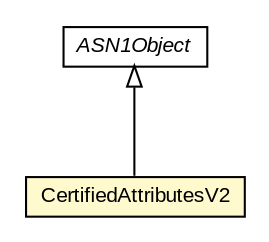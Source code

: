 #!/usr/local/bin/dot
#
# Class diagram 
# Generated by UMLGraph version R5_6-24-gf6e263 (http://www.umlgraph.org/)
#

digraph G {
	edge [fontname="arial",fontsize=10,labelfontname="arial",labelfontsize=10];
	node [fontname="arial",fontsize=10,shape=plaintext];
	nodesep=0.25;
	ranksep=0.5;
	// eu.europa.esig.dss.cades.CertifiedAttributesV2
	c253062 [label=<<table title="eu.europa.esig.dss.cades.CertifiedAttributesV2" border="0" cellborder="1" cellspacing="0" cellpadding="2" port="p" bgcolor="lemonChiffon" href="./CertifiedAttributesV2.html">
		<tr><td><table border="0" cellspacing="0" cellpadding="1">
<tr><td align="center" balign="center"> CertifiedAttributesV2 </td></tr>
		</table></td></tr>
		</table>>, URL="./CertifiedAttributesV2.html", fontname="arial", fontcolor="black", fontsize=10.0];
	//eu.europa.esig.dss.cades.CertifiedAttributesV2 extends org.bouncycastle.asn1.ASN1Object
	c253195:p -> c253062:p [dir=back,arrowtail=empty];
	// org.bouncycastle.asn1.ASN1Object
	c253195 [label=<<table title="org.bouncycastle.asn1.ASN1Object" border="0" cellborder="1" cellspacing="0" cellpadding="2" port="p" href="http://java.sun.com/j2se/1.4.2/docs/api/org/bouncycastle/asn1/ASN1Object.html">
		<tr><td><table border="0" cellspacing="0" cellpadding="1">
<tr><td align="center" balign="center"><font face="arial italic"> ASN1Object </font></td></tr>
		</table></td></tr>
		</table>>, URL="http://java.sun.com/j2se/1.4.2/docs/api/org/bouncycastle/asn1/ASN1Object.html", fontname="arial", fontcolor="black", fontsize=10.0];
}

